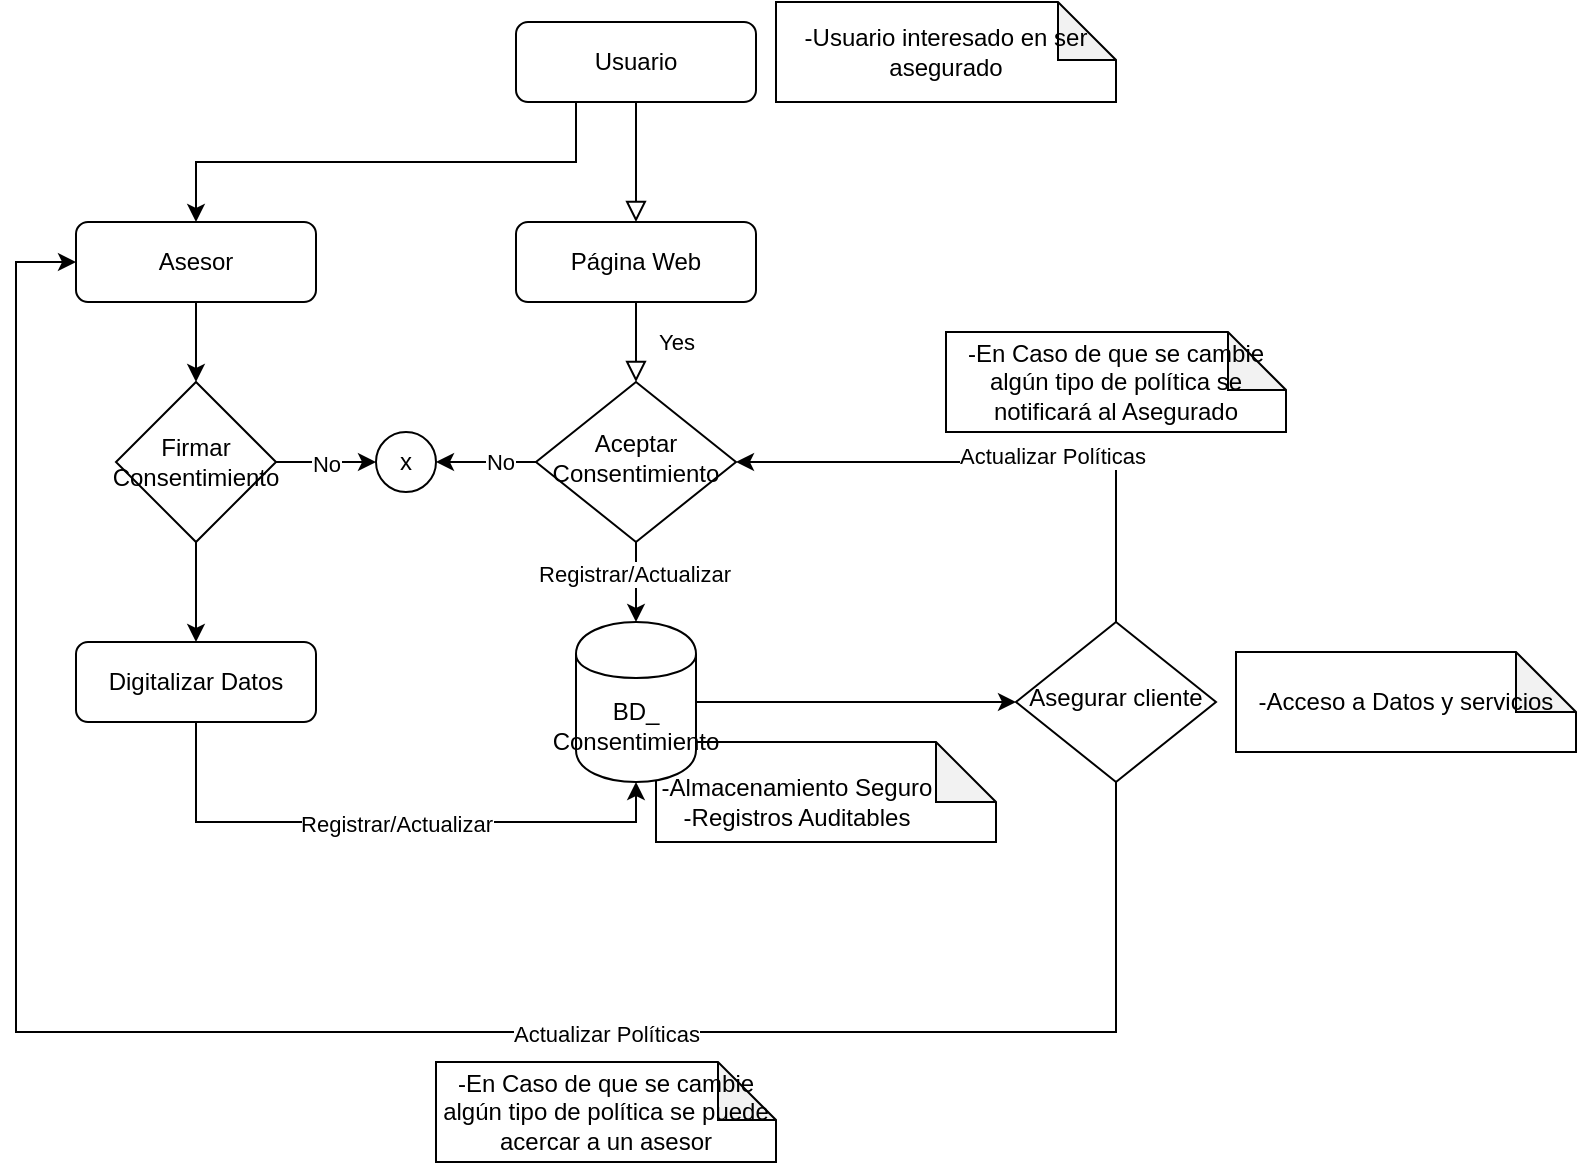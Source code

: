 <mxfile version="24.6.4" type="github">
  <diagram id="C5RBs43oDa-KdzZeNtuy" name="Page-1">
    <mxGraphModel dx="2310" dy="631" grid="1" gridSize="10" guides="1" tooltips="1" connect="1" arrows="1" fold="1" page="1" pageScale="1" pageWidth="827" pageHeight="1169" math="0" shadow="0">
      <root>
        <mxCell id="WIyWlLk6GJQsqaUBKTNV-0" />
        <mxCell id="WIyWlLk6GJQsqaUBKTNV-1" parent="WIyWlLk6GJQsqaUBKTNV-0" />
        <mxCell id="v01jWU9M6f8ObifCjGHr-1" value="" style="shape=note;whiteSpace=wrap;html=1;backgroundOutline=1;darkOpacity=0.05;" vertex="1" parent="WIyWlLk6GJQsqaUBKTNV-1">
          <mxGeometry x="230" y="440" width="170" height="50" as="geometry" />
        </mxCell>
        <mxCell id="WIyWlLk6GJQsqaUBKTNV-2" value="" style="rounded=0;html=1;jettySize=auto;orthogonalLoop=1;fontSize=11;endArrow=block;endFill=0;endSize=8;strokeWidth=1;shadow=0;labelBackgroundColor=none;edgeStyle=orthogonalEdgeStyle;entryX=0.5;entryY=0;entryDx=0;entryDy=0;" parent="WIyWlLk6GJQsqaUBKTNV-1" source="WIyWlLk6GJQsqaUBKTNV-3" target="8-uRm0YtU4r011juTXig-1" edge="1">
          <mxGeometry relative="1" as="geometry">
            <mxPoint x="220" y="170" as="targetPoint" />
          </mxGeometry>
        </mxCell>
        <mxCell id="8-uRm0YtU4r011juTXig-2" style="edgeStyle=orthogonalEdgeStyle;rounded=0;orthogonalLoop=1;jettySize=auto;html=1;exitX=0.25;exitY=1;exitDx=0;exitDy=0;entryX=0.5;entryY=0;entryDx=0;entryDy=0;" parent="WIyWlLk6GJQsqaUBKTNV-1" source="WIyWlLk6GJQsqaUBKTNV-3" target="8-uRm0YtU4r011juTXig-0" edge="1">
          <mxGeometry relative="1" as="geometry" />
        </mxCell>
        <mxCell id="WIyWlLk6GJQsqaUBKTNV-3" value="Usuario" style="rounded=1;whiteSpace=wrap;html=1;fontSize=12;glass=0;strokeWidth=1;shadow=0;" parent="WIyWlLk6GJQsqaUBKTNV-1" vertex="1">
          <mxGeometry x="160" y="80" width="120" height="40" as="geometry" />
        </mxCell>
        <mxCell id="WIyWlLk6GJQsqaUBKTNV-4" value="Yes" style="rounded=0;html=1;jettySize=auto;orthogonalLoop=1;fontSize=11;endArrow=block;endFill=0;endSize=8;strokeWidth=1;shadow=0;labelBackgroundColor=none;edgeStyle=orthogonalEdgeStyle;exitX=0.5;exitY=1;exitDx=0;exitDy=0;" parent="WIyWlLk6GJQsqaUBKTNV-1" source="8-uRm0YtU4r011juTXig-1" target="WIyWlLk6GJQsqaUBKTNV-10" edge="1">
          <mxGeometry y="20" relative="1" as="geometry">
            <mxPoint as="offset" />
            <mxPoint x="220" y="250" as="sourcePoint" />
          </mxGeometry>
        </mxCell>
        <mxCell id="8-uRm0YtU4r011juTXig-24" style="edgeStyle=orthogonalEdgeStyle;rounded=0;orthogonalLoop=1;jettySize=auto;html=1;entryX=0.5;entryY=0;entryDx=0;entryDy=0;" parent="WIyWlLk6GJQsqaUBKTNV-1" source="WIyWlLk6GJQsqaUBKTNV-10" target="8-uRm0YtU4r011juTXig-23" edge="1">
          <mxGeometry relative="1" as="geometry" />
        </mxCell>
        <mxCell id="8-uRm0YtU4r011juTXig-25" value="Registrar/Actualizar" style="edgeLabel;html=1;align=center;verticalAlign=middle;resizable=0;points=[];" parent="8-uRm0YtU4r011juTXig-24" vertex="1" connectable="0">
          <mxGeometry x="-0.22" y="-1" relative="1" as="geometry">
            <mxPoint as="offset" />
          </mxGeometry>
        </mxCell>
        <mxCell id="8-uRm0YtU4r011juTXig-33" style="edgeStyle=orthogonalEdgeStyle;rounded=0;orthogonalLoop=1;jettySize=auto;html=1;entryX=1;entryY=0.5;entryDx=0;entryDy=0;" parent="WIyWlLk6GJQsqaUBKTNV-1" source="WIyWlLk6GJQsqaUBKTNV-10" target="8-uRm0YtU4r011juTXig-8" edge="1">
          <mxGeometry relative="1" as="geometry" />
        </mxCell>
        <mxCell id="8-uRm0YtU4r011juTXig-37" value="No" style="edgeLabel;html=1;align=center;verticalAlign=middle;resizable=0;points=[];" parent="8-uRm0YtU4r011juTXig-33" vertex="1" connectable="0">
          <mxGeometry x="-0.259" relative="1" as="geometry">
            <mxPoint as="offset" />
          </mxGeometry>
        </mxCell>
        <mxCell id="WIyWlLk6GJQsqaUBKTNV-10" value="Aceptar Consentimiento" style="rhombus;whiteSpace=wrap;html=1;shadow=0;fontFamily=Helvetica;fontSize=12;align=center;strokeWidth=1;spacing=6;spacingTop=-4;" parent="WIyWlLk6GJQsqaUBKTNV-1" vertex="1">
          <mxGeometry x="170" y="260" width="100" height="80" as="geometry" />
        </mxCell>
        <mxCell id="8-uRm0YtU4r011juTXig-6" style="edgeStyle=orthogonalEdgeStyle;rounded=0;orthogonalLoop=1;jettySize=auto;html=1;exitX=0.5;exitY=1;exitDx=0;exitDy=0;entryX=0.5;entryY=0;entryDx=0;entryDy=0;" parent="WIyWlLk6GJQsqaUBKTNV-1" source="8-uRm0YtU4r011juTXig-0" target="8-uRm0YtU4r011juTXig-15" edge="1">
          <mxGeometry relative="1" as="geometry">
            <mxPoint y="270" as="targetPoint" />
          </mxGeometry>
        </mxCell>
        <mxCell id="8-uRm0YtU4r011juTXig-0" value="Asesor" style="rounded=1;whiteSpace=wrap;html=1;fontSize=12;glass=0;strokeWidth=1;shadow=0;" parent="WIyWlLk6GJQsqaUBKTNV-1" vertex="1">
          <mxGeometry x="-60" y="180" width="120" height="40" as="geometry" />
        </mxCell>
        <mxCell id="8-uRm0YtU4r011juTXig-1" value="Página Web" style="rounded=1;whiteSpace=wrap;html=1;fontSize=12;glass=0;strokeWidth=1;shadow=0;" parent="WIyWlLk6GJQsqaUBKTNV-1" vertex="1">
          <mxGeometry x="160" y="180" width="120" height="40" as="geometry" />
        </mxCell>
        <mxCell id="8-uRm0YtU4r011juTXig-8" value="x" style="ellipse;whiteSpace=wrap;html=1;aspect=fixed;" parent="WIyWlLk6GJQsqaUBKTNV-1" vertex="1">
          <mxGeometry x="90" y="285" width="30" height="30" as="geometry" />
        </mxCell>
        <mxCell id="8-uRm0YtU4r011juTXig-21" style="edgeStyle=orthogonalEdgeStyle;rounded=0;orthogonalLoop=1;jettySize=auto;html=1;entryX=0.5;entryY=0;entryDx=0;entryDy=0;" parent="WIyWlLk6GJQsqaUBKTNV-1" source="8-uRm0YtU4r011juTXig-15" target="8-uRm0YtU4r011juTXig-20" edge="1">
          <mxGeometry relative="1" as="geometry" />
        </mxCell>
        <mxCell id="8-uRm0YtU4r011juTXig-34" style="edgeStyle=orthogonalEdgeStyle;rounded=0;orthogonalLoop=1;jettySize=auto;html=1;entryX=0;entryY=0.5;entryDx=0;entryDy=0;" parent="WIyWlLk6GJQsqaUBKTNV-1" source="8-uRm0YtU4r011juTXig-15" target="8-uRm0YtU4r011juTXig-8" edge="1">
          <mxGeometry relative="1" as="geometry" />
        </mxCell>
        <mxCell id="8-uRm0YtU4r011juTXig-35" value="No" style="edgeLabel;html=1;align=center;verticalAlign=middle;resizable=0;points=[];" parent="8-uRm0YtU4r011juTXig-34" vertex="1" connectable="0">
          <mxGeometry x="-0.025" y="-1" relative="1" as="geometry">
            <mxPoint as="offset" />
          </mxGeometry>
        </mxCell>
        <mxCell id="8-uRm0YtU4r011juTXig-15" value="Firmar Consentimiento" style="rhombus;whiteSpace=wrap;html=1;" parent="WIyWlLk6GJQsqaUBKTNV-1" vertex="1">
          <mxGeometry x="-40" y="260" width="80" height="80" as="geometry" />
        </mxCell>
        <mxCell id="8-uRm0YtU4r011juTXig-26" style="edgeStyle=orthogonalEdgeStyle;rounded=0;orthogonalLoop=1;jettySize=auto;html=1;exitX=0.5;exitY=1;exitDx=0;exitDy=0;entryX=0.5;entryY=1;entryDx=0;entryDy=0;" parent="WIyWlLk6GJQsqaUBKTNV-1" source="8-uRm0YtU4r011juTXig-20" target="8-uRm0YtU4r011juTXig-23" edge="1">
          <mxGeometry relative="1" as="geometry" />
        </mxCell>
        <mxCell id="8-uRm0YtU4r011juTXig-27" value="Registrar/Actualizar" style="edgeLabel;html=1;align=center;verticalAlign=middle;resizable=0;points=[];" parent="8-uRm0YtU4r011juTXig-26" vertex="1" connectable="0">
          <mxGeometry x="0.03" y="-1" relative="1" as="geometry">
            <mxPoint as="offset" />
          </mxGeometry>
        </mxCell>
        <mxCell id="8-uRm0YtU4r011juTXig-20" value="Digitalizar Datos" style="rounded=1;whiteSpace=wrap;html=1;fontSize=12;glass=0;strokeWidth=1;shadow=0;" parent="WIyWlLk6GJQsqaUBKTNV-1" vertex="1">
          <mxGeometry x="-60" y="390" width="120" height="40" as="geometry" />
        </mxCell>
        <mxCell id="8-uRm0YtU4r011juTXig-29" style="edgeStyle=orthogonalEdgeStyle;rounded=0;orthogonalLoop=1;jettySize=auto;html=1;entryX=0;entryY=0.5;entryDx=0;entryDy=0;" parent="WIyWlLk6GJQsqaUBKTNV-1" source="8-uRm0YtU4r011juTXig-23" target="8-uRm0YtU4r011juTXig-30" edge="1">
          <mxGeometry relative="1" as="geometry">
            <mxPoint x="320.0" y="420" as="targetPoint" />
          </mxGeometry>
        </mxCell>
        <mxCell id="8-uRm0YtU4r011juTXig-23" value="BD_&lt;br&gt;Consentimiento" style="shape=cylinder;whiteSpace=wrap;html=1;boundedLbl=1;backgroundOutline=1;" parent="WIyWlLk6GJQsqaUBKTNV-1" vertex="1">
          <mxGeometry x="190" y="380" width="60" height="80" as="geometry" />
        </mxCell>
        <mxCell id="8-uRm0YtU4r011juTXig-38" style="edgeStyle=orthogonalEdgeStyle;rounded=0;orthogonalLoop=1;jettySize=auto;html=1;entryX=0;entryY=0.5;entryDx=0;entryDy=0;exitX=0.5;exitY=1;exitDx=0;exitDy=0;" parent="WIyWlLk6GJQsqaUBKTNV-1" source="8-uRm0YtU4r011juTXig-30" target="8-uRm0YtU4r011juTXig-0" edge="1">
          <mxGeometry relative="1" as="geometry">
            <Array as="points">
              <mxPoint x="460" y="585" />
              <mxPoint x="-90" y="585" />
              <mxPoint x="-90" y="200" />
            </Array>
            <mxPoint x="460" y="535" as="sourcePoint" />
            <mxPoint x="-60" y="275" as="targetPoint" />
          </mxGeometry>
        </mxCell>
        <mxCell id="8-uRm0YtU4r011juTXig-39" value="Actualizar Políticas" style="edgeLabel;html=1;align=center;verticalAlign=middle;resizable=0;points=[];" parent="8-uRm0YtU4r011juTXig-38" vertex="1" connectable="0">
          <mxGeometry x="-0.303" y="1" relative="1" as="geometry">
            <mxPoint as="offset" />
          </mxGeometry>
        </mxCell>
        <mxCell id="8-uRm0YtU4r011juTXig-40" style="edgeStyle=orthogonalEdgeStyle;rounded=0;orthogonalLoop=1;jettySize=auto;html=1;entryX=1;entryY=0.5;entryDx=0;entryDy=0;exitX=0.5;exitY=0;exitDx=0;exitDy=0;" parent="WIyWlLk6GJQsqaUBKTNV-1" source="8-uRm0YtU4r011juTXig-30" target="WIyWlLk6GJQsqaUBKTNV-10" edge="1">
          <mxGeometry relative="1" as="geometry">
            <Array as="points">
              <mxPoint x="460" y="300" />
            </Array>
          </mxGeometry>
        </mxCell>
        <mxCell id="8-uRm0YtU4r011juTXig-41" value="Actualizar Políticas" style="edgeLabel;html=1;align=center;verticalAlign=middle;resizable=0;points=[];" parent="8-uRm0YtU4r011juTXig-40" vertex="1" connectable="0">
          <mxGeometry x="-0.169" y="-3" relative="1" as="geometry">
            <mxPoint as="offset" />
          </mxGeometry>
        </mxCell>
        <mxCell id="8-uRm0YtU4r011juTXig-30" value="Asegurar cliente" style="rhombus;whiteSpace=wrap;html=1;shadow=0;fontFamily=Helvetica;fontSize=12;align=center;strokeWidth=1;spacing=6;spacingTop=-4;" parent="WIyWlLk6GJQsqaUBKTNV-1" vertex="1">
          <mxGeometry x="410" y="380" width="100" height="80" as="geometry" />
        </mxCell>
        <mxCell id="v01jWU9M6f8ObifCjGHr-0" value="-Almacenamiento Seguro&lt;div&gt;-Registros Auditables&lt;/div&gt;" style="text;html=1;align=center;verticalAlign=middle;resizable=0;points=[];autosize=1;strokeColor=none;fillColor=none;" vertex="1" parent="WIyWlLk6GJQsqaUBKTNV-1">
          <mxGeometry x="220" y="450" width="160" height="40" as="geometry" />
        </mxCell>
        <mxCell id="v01jWU9M6f8ObifCjGHr-3" value="-Acceso a Datos y servicios" style="shape=note;whiteSpace=wrap;html=1;backgroundOutline=1;darkOpacity=0.05;" vertex="1" parent="WIyWlLk6GJQsqaUBKTNV-1">
          <mxGeometry x="520" y="395" width="170" height="50" as="geometry" />
        </mxCell>
        <mxCell id="v01jWU9M6f8ObifCjGHr-4" value="-En Caso de que se cambie algún tipo de política se notificará al Asegurado" style="shape=note;whiteSpace=wrap;html=1;backgroundOutline=1;darkOpacity=0.05;size=29;" vertex="1" parent="WIyWlLk6GJQsqaUBKTNV-1">
          <mxGeometry x="375" y="235" width="170" height="50" as="geometry" />
        </mxCell>
        <mxCell id="v01jWU9M6f8ObifCjGHr-5" value="-En Caso de que se cambie algún tipo de política se puede acercar a un asesor" style="shape=note;whiteSpace=wrap;html=1;backgroundOutline=1;darkOpacity=0.05;size=29;" vertex="1" parent="WIyWlLk6GJQsqaUBKTNV-1">
          <mxGeometry x="120" y="600" width="170" height="50" as="geometry" />
        </mxCell>
        <mxCell id="v01jWU9M6f8ObifCjGHr-6" value="-Usuario interesado en ser asegurado" style="shape=note;whiteSpace=wrap;html=1;backgroundOutline=1;darkOpacity=0.05;size=29;" vertex="1" parent="WIyWlLk6GJQsqaUBKTNV-1">
          <mxGeometry x="290" y="70" width="170" height="50" as="geometry" />
        </mxCell>
      </root>
    </mxGraphModel>
  </diagram>
</mxfile>
